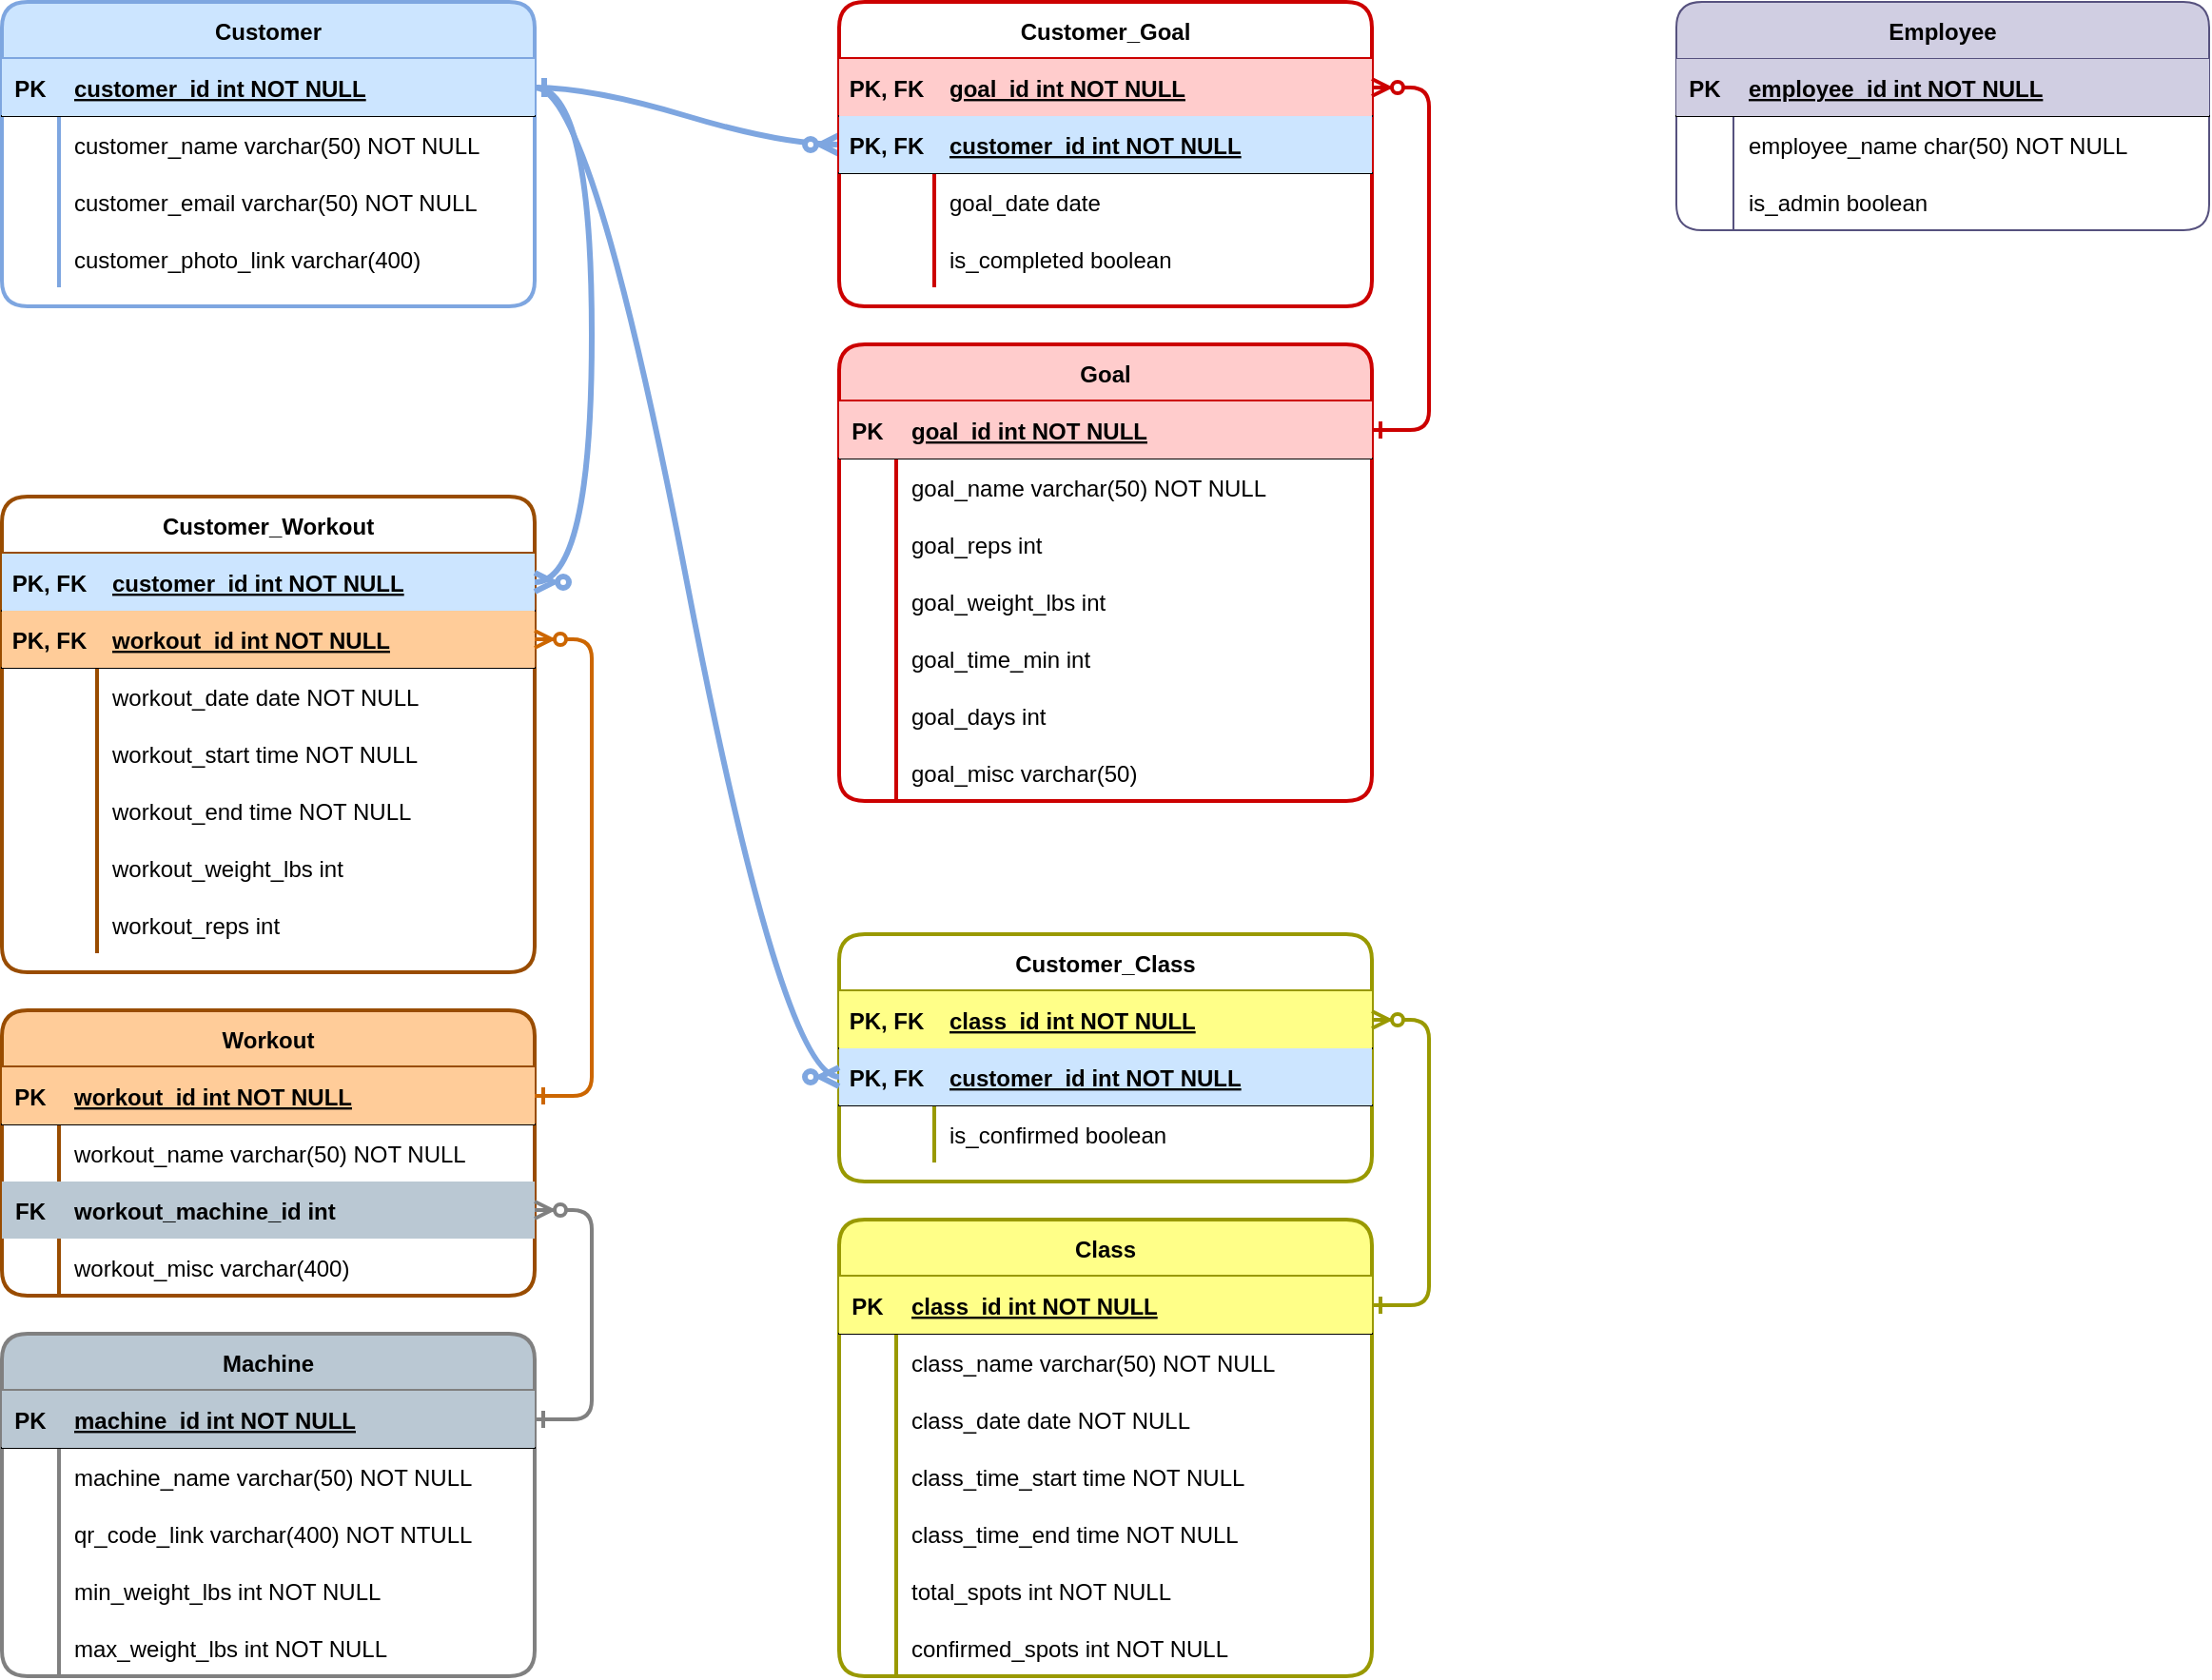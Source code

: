 <mxfile version="20.8.13" type="github">
  <diagram id="R2lEEEUBdFMjLlhIrx00" name="Page-1">
    <mxGraphModel dx="555" dy="915" grid="1" gridSize="10" guides="1" tooltips="1" connect="1" arrows="1" fold="1" page="1" pageScale="1" pageWidth="1700" pageHeight="1100" math="0" shadow="0" extFonts="Permanent Marker^https://fonts.googleapis.com/css?family=Permanent+Marker">
      <root>
        <mxCell id="0" />
        <mxCell id="1" parent="0" />
        <mxCell id="C-vyLk0tnHw3VtMMgP7b-1" value="" style="edgeStyle=entityRelationEdgeStyle;endArrow=ERzeroToMany;startArrow=ERone;endFill=1;startFill=0;strokeWidth=3;fillColor=#cce5ff;strokeColor=#7EA6E0;curved=1;" parent="1" source="C-vyLk0tnHw3VtMMgP7b-24" target="Ex6N4idL1jnf6mlHavYY-10" edge="1">
          <mxGeometry width="100" height="100" relative="1" as="geometry">
            <mxPoint x="340" y="720" as="sourcePoint" />
            <mxPoint x="440" y="620" as="targetPoint" />
          </mxGeometry>
        </mxCell>
        <mxCell id="C-vyLk0tnHw3VtMMgP7b-2" value="Customer_Goal" style="shape=table;startSize=30;container=1;collapsible=1;childLayout=tableLayout;fixedRows=1;rowLines=0;fontStyle=1;align=center;resizeLast=1;rounded=1;strokeColor=#CC0000;strokeWidth=2;" parent="1" vertex="1">
          <mxGeometry x="600" y="80" width="280" height="160" as="geometry" />
        </mxCell>
        <mxCell id="C-vyLk0tnHw3VtMMgP7b-3" value="" style="shape=partialRectangle;collapsible=0;dropTarget=0;pointerEvents=0;fillColor=none;points=[[0,0.5],[1,0.5]];portConstraint=eastwest;top=0;left=0;right=0;bottom=1;" parent="C-vyLk0tnHw3VtMMgP7b-2" vertex="1">
          <mxGeometry y="30" width="280" height="30" as="geometry" />
        </mxCell>
        <mxCell id="C-vyLk0tnHw3VtMMgP7b-4" value="PK, FK" style="shape=partialRectangle;overflow=hidden;connectable=0;fillColor=#ffcccc;top=0;left=0;bottom=0;right=0;fontStyle=1;strokeColor=#36393d;" parent="C-vyLk0tnHw3VtMMgP7b-3" vertex="1">
          <mxGeometry width="50" height="30" as="geometry">
            <mxRectangle width="50" height="30" as="alternateBounds" />
          </mxGeometry>
        </mxCell>
        <mxCell id="C-vyLk0tnHw3VtMMgP7b-5" value="goal_id int NOT NULL " style="shape=partialRectangle;overflow=hidden;connectable=0;fillColor=#ffcccc;top=0;left=0;bottom=0;right=0;align=left;spacingLeft=6;fontStyle=5;strokeColor=#36393d;" parent="C-vyLk0tnHw3VtMMgP7b-3" vertex="1">
          <mxGeometry x="50" width="230" height="30" as="geometry">
            <mxRectangle width="230" height="30" as="alternateBounds" />
          </mxGeometry>
        </mxCell>
        <mxCell id="Ex6N4idL1jnf6mlHavYY-10" style="shape=partialRectangle;collapsible=0;dropTarget=0;pointerEvents=0;fillColor=none;points=[[0,0.5],[1,0.5]];portConstraint=eastwest;top=0;left=0;right=0;bottom=1;" vertex="1" parent="C-vyLk0tnHw3VtMMgP7b-2">
          <mxGeometry y="60" width="280" height="30" as="geometry" />
        </mxCell>
        <mxCell id="Ex6N4idL1jnf6mlHavYY-11" value="PK, FK" style="shape=partialRectangle;overflow=hidden;connectable=0;fillColor=#cce5ff;top=0;left=0;bottom=0;right=0;fontStyle=1;strokeColor=#36393d;" vertex="1" parent="Ex6N4idL1jnf6mlHavYY-10">
          <mxGeometry width="50" height="30" as="geometry">
            <mxRectangle width="50" height="30" as="alternateBounds" />
          </mxGeometry>
        </mxCell>
        <mxCell id="Ex6N4idL1jnf6mlHavYY-12" value="customer_id int NOT NULL" style="shape=partialRectangle;overflow=hidden;connectable=0;fillColor=#cce5ff;top=0;left=0;bottom=0;right=0;align=left;spacingLeft=6;fontStyle=5;strokeColor=#36393d;" vertex="1" parent="Ex6N4idL1jnf6mlHavYY-10">
          <mxGeometry x="50" width="230" height="30" as="geometry">
            <mxRectangle width="230" height="30" as="alternateBounds" />
          </mxGeometry>
        </mxCell>
        <mxCell id="C-vyLk0tnHw3VtMMgP7b-6" value="" style="shape=partialRectangle;collapsible=0;dropTarget=0;pointerEvents=0;fillColor=none;points=[[0,0.5],[1,0.5]];portConstraint=eastwest;top=0;left=0;right=0;bottom=0;" parent="C-vyLk0tnHw3VtMMgP7b-2" vertex="1">
          <mxGeometry y="90" width="280" height="30" as="geometry" />
        </mxCell>
        <mxCell id="C-vyLk0tnHw3VtMMgP7b-7" value="" style="shape=partialRectangle;overflow=hidden;connectable=0;fillColor=none;top=0;left=0;bottom=0;right=0;fontStyle=1" parent="C-vyLk0tnHw3VtMMgP7b-6" vertex="1">
          <mxGeometry width="50" height="30" as="geometry">
            <mxRectangle width="50" height="30" as="alternateBounds" />
          </mxGeometry>
        </mxCell>
        <mxCell id="C-vyLk0tnHw3VtMMgP7b-8" value="goal_date date" style="shape=partialRectangle;overflow=hidden;connectable=0;fillColor=none;top=0;left=0;bottom=0;right=0;align=left;spacingLeft=6;fontStyle=0" parent="C-vyLk0tnHw3VtMMgP7b-6" vertex="1">
          <mxGeometry x="50" width="230" height="30" as="geometry">
            <mxRectangle width="230" height="30" as="alternateBounds" />
          </mxGeometry>
        </mxCell>
        <mxCell id="Ex6N4idL1jnf6mlHavYY-176" style="shape=partialRectangle;collapsible=0;dropTarget=0;pointerEvents=0;fillColor=none;points=[[0,0.5],[1,0.5]];portConstraint=eastwest;top=0;left=0;right=0;bottom=0;" vertex="1" parent="C-vyLk0tnHw3VtMMgP7b-2">
          <mxGeometry y="120" width="280" height="30" as="geometry" />
        </mxCell>
        <mxCell id="Ex6N4idL1jnf6mlHavYY-177" style="shape=partialRectangle;overflow=hidden;connectable=0;fillColor=none;top=0;left=0;bottom=0;right=0;fontStyle=1" vertex="1" parent="Ex6N4idL1jnf6mlHavYY-176">
          <mxGeometry width="50" height="30" as="geometry">
            <mxRectangle width="50" height="30" as="alternateBounds" />
          </mxGeometry>
        </mxCell>
        <mxCell id="Ex6N4idL1jnf6mlHavYY-178" value="is_completed boolean" style="shape=partialRectangle;overflow=hidden;connectable=0;fillColor=none;top=0;left=0;bottom=0;right=0;align=left;spacingLeft=6;fontStyle=0" vertex="1" parent="Ex6N4idL1jnf6mlHavYY-176">
          <mxGeometry x="50" width="230" height="30" as="geometry">
            <mxRectangle width="230" height="30" as="alternateBounds" />
          </mxGeometry>
        </mxCell>
        <mxCell id="C-vyLk0tnHw3VtMMgP7b-13" value="Goal" style="shape=table;startSize=30;container=1;collapsible=1;childLayout=tableLayout;fixedRows=1;rowLines=0;fontStyle=1;align=center;resizeLast=1;rounded=1;fillColor=#ffcccc;strokeColor=#CC0000;strokeWidth=2;" parent="1" vertex="1">
          <mxGeometry x="600" y="260" width="280" height="240" as="geometry" />
        </mxCell>
        <mxCell id="C-vyLk0tnHw3VtMMgP7b-14" value="" style="shape=partialRectangle;collapsible=0;dropTarget=0;pointerEvents=0;fillColor=none;points=[[0,0.5],[1,0.5]];portConstraint=eastwest;top=0;left=0;right=0;bottom=1;" parent="C-vyLk0tnHw3VtMMgP7b-13" vertex="1">
          <mxGeometry y="30" width="280" height="30" as="geometry" />
        </mxCell>
        <mxCell id="C-vyLk0tnHw3VtMMgP7b-15" value="PK" style="shape=partialRectangle;overflow=hidden;connectable=0;fillColor=#ffcccc;top=0;left=0;bottom=0;right=0;fontStyle=1;strokeColor=#36393d;" parent="C-vyLk0tnHw3VtMMgP7b-14" vertex="1">
          <mxGeometry width="30" height="30" as="geometry">
            <mxRectangle width="30" height="30" as="alternateBounds" />
          </mxGeometry>
        </mxCell>
        <mxCell id="C-vyLk0tnHw3VtMMgP7b-16" value="goal_id int NOT NULL " style="shape=partialRectangle;overflow=hidden;connectable=0;fillColor=#ffcccc;top=0;left=0;bottom=0;right=0;align=left;spacingLeft=6;fontStyle=5;strokeColor=#36393d;" parent="C-vyLk0tnHw3VtMMgP7b-14" vertex="1">
          <mxGeometry x="30" width="250" height="30" as="geometry">
            <mxRectangle width="250" height="30" as="alternateBounds" />
          </mxGeometry>
        </mxCell>
        <mxCell id="C-vyLk0tnHw3VtMMgP7b-17" value="" style="shape=partialRectangle;collapsible=0;dropTarget=0;pointerEvents=0;fillColor=none;points=[[0,0.5],[1,0.5]];portConstraint=eastwest;top=0;left=0;right=0;bottom=0;" parent="C-vyLk0tnHw3VtMMgP7b-13" vertex="1">
          <mxGeometry y="60" width="280" height="30" as="geometry" />
        </mxCell>
        <mxCell id="C-vyLk0tnHw3VtMMgP7b-18" value="" style="shape=partialRectangle;overflow=hidden;connectable=0;fillColor=none;top=0;left=0;bottom=0;right=0;" parent="C-vyLk0tnHw3VtMMgP7b-17" vertex="1">
          <mxGeometry width="30" height="30" as="geometry">
            <mxRectangle width="30" height="30" as="alternateBounds" />
          </mxGeometry>
        </mxCell>
        <mxCell id="C-vyLk0tnHw3VtMMgP7b-19" value="goal_name varchar(50) NOT NULL" style="shape=partialRectangle;overflow=hidden;connectable=0;fillColor=none;top=0;left=0;bottom=0;right=0;align=left;spacingLeft=6;" parent="C-vyLk0tnHw3VtMMgP7b-17" vertex="1">
          <mxGeometry x="30" width="250" height="30" as="geometry">
            <mxRectangle width="250" height="30" as="alternateBounds" />
          </mxGeometry>
        </mxCell>
        <mxCell id="C-vyLk0tnHw3VtMMgP7b-20" value="" style="shape=partialRectangle;collapsible=0;dropTarget=0;pointerEvents=0;fillColor=none;points=[[0,0.5],[1,0.5]];portConstraint=eastwest;top=0;left=0;right=0;bottom=0;" parent="C-vyLk0tnHw3VtMMgP7b-13" vertex="1">
          <mxGeometry y="90" width="280" height="30" as="geometry" />
        </mxCell>
        <mxCell id="C-vyLk0tnHw3VtMMgP7b-21" value="" style="shape=partialRectangle;overflow=hidden;connectable=0;fillColor=none;top=0;left=0;bottom=0;right=0;" parent="C-vyLk0tnHw3VtMMgP7b-20" vertex="1">
          <mxGeometry width="30" height="30" as="geometry">
            <mxRectangle width="30" height="30" as="alternateBounds" />
          </mxGeometry>
        </mxCell>
        <mxCell id="C-vyLk0tnHw3VtMMgP7b-22" value="goal_reps int" style="shape=partialRectangle;overflow=hidden;connectable=0;fillColor=none;top=0;left=0;bottom=0;right=0;align=left;spacingLeft=6;" parent="C-vyLk0tnHw3VtMMgP7b-20" vertex="1">
          <mxGeometry x="30" width="250" height="30" as="geometry">
            <mxRectangle width="250" height="30" as="alternateBounds" />
          </mxGeometry>
        </mxCell>
        <mxCell id="Ex6N4idL1jnf6mlHavYY-27" style="shape=partialRectangle;collapsible=0;dropTarget=0;pointerEvents=0;fillColor=none;points=[[0,0.5],[1,0.5]];portConstraint=eastwest;top=0;left=0;right=0;bottom=0;" vertex="1" parent="C-vyLk0tnHw3VtMMgP7b-13">
          <mxGeometry y="120" width="280" height="30" as="geometry" />
        </mxCell>
        <mxCell id="Ex6N4idL1jnf6mlHavYY-28" style="shape=partialRectangle;overflow=hidden;connectable=0;fillColor=none;top=0;left=0;bottom=0;right=0;" vertex="1" parent="Ex6N4idL1jnf6mlHavYY-27">
          <mxGeometry width="30" height="30" as="geometry">
            <mxRectangle width="30" height="30" as="alternateBounds" />
          </mxGeometry>
        </mxCell>
        <mxCell id="Ex6N4idL1jnf6mlHavYY-29" value="goal_weight_lbs int" style="shape=partialRectangle;overflow=hidden;connectable=0;fillColor=none;top=0;left=0;bottom=0;right=0;align=left;spacingLeft=6;" vertex="1" parent="Ex6N4idL1jnf6mlHavYY-27">
          <mxGeometry x="30" width="250" height="30" as="geometry">
            <mxRectangle width="250" height="30" as="alternateBounds" />
          </mxGeometry>
        </mxCell>
        <mxCell id="Ex6N4idL1jnf6mlHavYY-30" style="shape=partialRectangle;collapsible=0;dropTarget=0;pointerEvents=0;fillColor=none;points=[[0,0.5],[1,0.5]];portConstraint=eastwest;top=0;left=0;right=0;bottom=0;" vertex="1" parent="C-vyLk0tnHw3VtMMgP7b-13">
          <mxGeometry y="150" width="280" height="30" as="geometry" />
        </mxCell>
        <mxCell id="Ex6N4idL1jnf6mlHavYY-31" style="shape=partialRectangle;overflow=hidden;connectable=0;fillColor=none;top=0;left=0;bottom=0;right=0;" vertex="1" parent="Ex6N4idL1jnf6mlHavYY-30">
          <mxGeometry width="30" height="30" as="geometry">
            <mxRectangle width="30" height="30" as="alternateBounds" />
          </mxGeometry>
        </mxCell>
        <mxCell id="Ex6N4idL1jnf6mlHavYY-32" value="goal_time_min int" style="shape=partialRectangle;overflow=hidden;connectable=0;fillColor=none;top=0;left=0;bottom=0;right=0;align=left;spacingLeft=6;" vertex="1" parent="Ex6N4idL1jnf6mlHavYY-30">
          <mxGeometry x="30" width="250" height="30" as="geometry">
            <mxRectangle width="250" height="30" as="alternateBounds" />
          </mxGeometry>
        </mxCell>
        <mxCell id="Ex6N4idL1jnf6mlHavYY-33" style="shape=partialRectangle;collapsible=0;dropTarget=0;pointerEvents=0;fillColor=none;points=[[0,0.5],[1,0.5]];portConstraint=eastwest;top=0;left=0;right=0;bottom=0;" vertex="1" parent="C-vyLk0tnHw3VtMMgP7b-13">
          <mxGeometry y="180" width="280" height="30" as="geometry" />
        </mxCell>
        <mxCell id="Ex6N4idL1jnf6mlHavYY-34" style="shape=partialRectangle;overflow=hidden;connectable=0;fillColor=none;top=0;left=0;bottom=0;right=0;" vertex="1" parent="Ex6N4idL1jnf6mlHavYY-33">
          <mxGeometry width="30" height="30" as="geometry">
            <mxRectangle width="30" height="30" as="alternateBounds" />
          </mxGeometry>
        </mxCell>
        <mxCell id="Ex6N4idL1jnf6mlHavYY-35" value="goal_days int" style="shape=partialRectangle;overflow=hidden;connectable=0;fillColor=none;top=0;left=0;bottom=0;right=0;align=left;spacingLeft=6;" vertex="1" parent="Ex6N4idL1jnf6mlHavYY-33">
          <mxGeometry x="30" width="250" height="30" as="geometry">
            <mxRectangle width="250" height="30" as="alternateBounds" />
          </mxGeometry>
        </mxCell>
        <mxCell id="Ex6N4idL1jnf6mlHavYY-36" style="shape=partialRectangle;collapsible=0;dropTarget=0;pointerEvents=0;fillColor=none;points=[[0,0.5],[1,0.5]];portConstraint=eastwest;top=0;left=0;right=0;bottom=0;" vertex="1" parent="C-vyLk0tnHw3VtMMgP7b-13">
          <mxGeometry y="210" width="280" height="30" as="geometry" />
        </mxCell>
        <mxCell id="Ex6N4idL1jnf6mlHavYY-37" style="shape=partialRectangle;overflow=hidden;connectable=0;fillColor=none;top=0;left=0;bottom=0;right=0;" vertex="1" parent="Ex6N4idL1jnf6mlHavYY-36">
          <mxGeometry width="30" height="30" as="geometry">
            <mxRectangle width="30" height="30" as="alternateBounds" />
          </mxGeometry>
        </mxCell>
        <mxCell id="Ex6N4idL1jnf6mlHavYY-38" value="goal_misc varchar(50)" style="shape=partialRectangle;overflow=hidden;connectable=0;fillColor=none;top=0;left=0;bottom=0;right=0;align=left;spacingLeft=6;" vertex="1" parent="Ex6N4idL1jnf6mlHavYY-36">
          <mxGeometry x="30" width="250" height="30" as="geometry">
            <mxRectangle width="250" height="30" as="alternateBounds" />
          </mxGeometry>
        </mxCell>
        <mxCell id="C-vyLk0tnHw3VtMMgP7b-23" value="Customer" style="shape=table;startSize=30;container=1;collapsible=1;childLayout=tableLayout;fixedRows=1;rowLines=0;fontStyle=1;align=center;resizeLast=1;fillColor=#cce5ff;strokeColor=#7EA6E0;rounded=1;strokeWidth=2;" parent="1" vertex="1">
          <mxGeometry x="160" y="80" width="280" height="160" as="geometry" />
        </mxCell>
        <mxCell id="C-vyLk0tnHw3VtMMgP7b-24" value="" style="shape=partialRectangle;collapsible=0;dropTarget=0;pointerEvents=0;fillColor=none;points=[[0,0.5],[1,0.5]];portConstraint=eastwest;top=0;left=0;right=0;bottom=1;" parent="C-vyLk0tnHw3VtMMgP7b-23" vertex="1">
          <mxGeometry y="30" width="280" height="30" as="geometry" />
        </mxCell>
        <mxCell id="C-vyLk0tnHw3VtMMgP7b-25" value="PK" style="shape=partialRectangle;overflow=hidden;connectable=0;fillColor=#cce5ff;top=0;left=0;bottom=0;right=0;fontStyle=1;strokeColor=#36393d;" parent="C-vyLk0tnHw3VtMMgP7b-24" vertex="1">
          <mxGeometry width="30" height="30" as="geometry">
            <mxRectangle width="30" height="30" as="alternateBounds" />
          </mxGeometry>
        </mxCell>
        <mxCell id="C-vyLk0tnHw3VtMMgP7b-26" value="customer_id int NOT NULL " style="shape=partialRectangle;overflow=hidden;connectable=0;fillColor=#cce5ff;top=0;left=0;bottom=0;right=0;align=left;spacingLeft=6;fontStyle=5;strokeColor=#36393d;" parent="C-vyLk0tnHw3VtMMgP7b-24" vertex="1">
          <mxGeometry x="30" width="250" height="30" as="geometry">
            <mxRectangle width="250" height="30" as="alternateBounds" />
          </mxGeometry>
        </mxCell>
        <mxCell id="C-vyLk0tnHw3VtMMgP7b-27" value="" style="shape=partialRectangle;collapsible=0;dropTarget=0;pointerEvents=0;fillColor=none;points=[[0,0.5],[1,0.5]];portConstraint=eastwest;top=0;left=0;right=0;bottom=0;" parent="C-vyLk0tnHw3VtMMgP7b-23" vertex="1">
          <mxGeometry y="60" width="280" height="30" as="geometry" />
        </mxCell>
        <mxCell id="C-vyLk0tnHw3VtMMgP7b-28" value="" style="shape=partialRectangle;overflow=hidden;connectable=0;fillColor=none;top=0;left=0;bottom=0;right=0;" parent="C-vyLk0tnHw3VtMMgP7b-27" vertex="1">
          <mxGeometry width="30" height="30" as="geometry">
            <mxRectangle width="30" height="30" as="alternateBounds" />
          </mxGeometry>
        </mxCell>
        <mxCell id="C-vyLk0tnHw3VtMMgP7b-29" value="customer_name varchar(50) NOT NULL" style="shape=partialRectangle;overflow=hidden;connectable=0;fillColor=none;top=0;left=0;bottom=0;right=0;align=left;spacingLeft=6;" parent="C-vyLk0tnHw3VtMMgP7b-27" vertex="1">
          <mxGeometry x="30" width="250" height="30" as="geometry">
            <mxRectangle width="250" height="30" as="alternateBounds" />
          </mxGeometry>
        </mxCell>
        <mxCell id="Ex6N4idL1jnf6mlHavYY-1" style="shape=partialRectangle;collapsible=0;dropTarget=0;pointerEvents=0;fillColor=none;points=[[0,0.5],[1,0.5]];portConstraint=eastwest;top=0;left=0;right=0;bottom=0;" vertex="1" parent="C-vyLk0tnHw3VtMMgP7b-23">
          <mxGeometry y="90" width="280" height="30" as="geometry" />
        </mxCell>
        <mxCell id="Ex6N4idL1jnf6mlHavYY-2" style="shape=partialRectangle;overflow=hidden;connectable=0;fillColor=none;top=0;left=0;bottom=0;right=0;" vertex="1" parent="Ex6N4idL1jnf6mlHavYY-1">
          <mxGeometry width="30" height="30" as="geometry">
            <mxRectangle width="30" height="30" as="alternateBounds" />
          </mxGeometry>
        </mxCell>
        <mxCell id="Ex6N4idL1jnf6mlHavYY-3" value="customer_email varchar(50) NOT NULL" style="shape=partialRectangle;overflow=hidden;connectable=0;fillColor=none;top=0;left=0;bottom=0;right=0;align=left;spacingLeft=6;" vertex="1" parent="Ex6N4idL1jnf6mlHavYY-1">
          <mxGeometry x="30" width="250" height="30" as="geometry">
            <mxRectangle width="250" height="30" as="alternateBounds" />
          </mxGeometry>
        </mxCell>
        <mxCell id="Ex6N4idL1jnf6mlHavYY-7" style="shape=partialRectangle;collapsible=0;dropTarget=0;pointerEvents=0;fillColor=none;points=[[0,0.5],[1,0.5]];portConstraint=eastwest;top=0;left=0;right=0;bottom=0;" vertex="1" parent="C-vyLk0tnHw3VtMMgP7b-23">
          <mxGeometry y="120" width="280" height="30" as="geometry" />
        </mxCell>
        <mxCell id="Ex6N4idL1jnf6mlHavYY-8" style="shape=partialRectangle;overflow=hidden;connectable=0;fillColor=none;top=0;left=0;bottom=0;right=0;" vertex="1" parent="Ex6N4idL1jnf6mlHavYY-7">
          <mxGeometry width="30" height="30" as="geometry">
            <mxRectangle width="30" height="30" as="alternateBounds" />
          </mxGeometry>
        </mxCell>
        <mxCell id="Ex6N4idL1jnf6mlHavYY-9" value="customer_photo_link varchar(400)" style="shape=partialRectangle;overflow=hidden;connectable=0;fillColor=none;top=0;left=0;bottom=0;right=0;align=left;spacingLeft=6;" vertex="1" parent="Ex6N4idL1jnf6mlHavYY-7">
          <mxGeometry x="30" width="250" height="30" as="geometry">
            <mxRectangle width="250" height="30" as="alternateBounds" />
          </mxGeometry>
        </mxCell>
        <mxCell id="C-vyLk0tnHw3VtMMgP7b-12" value="" style="edgeStyle=entityRelationEdgeStyle;endArrow=ERzeroToMany;startArrow=ERone;endFill=1;startFill=0;entryX=1;entryY=0.5;entryDx=0;entryDy=0;strokeColor=#CC0000;strokeWidth=2;" parent="1" source="C-vyLk0tnHw3VtMMgP7b-14" target="C-vyLk0tnHw3VtMMgP7b-3" edge="1">
          <mxGeometry width="100" height="100" relative="1" as="geometry">
            <mxPoint x="400" y="180" as="sourcePoint" />
            <mxPoint x="460" y="205" as="targetPoint" />
          </mxGeometry>
        </mxCell>
        <mxCell id="Ex6N4idL1jnf6mlHavYY-39" value="Workout" style="shape=table;startSize=30;container=1;collapsible=1;childLayout=tableLayout;fixedRows=1;rowLines=0;fontStyle=1;align=center;resizeLast=1;rounded=1;fillColor=#ffcc99;strokeColor=#994C00;strokeWidth=2;" vertex="1" parent="1">
          <mxGeometry x="160" y="610" width="280" height="150" as="geometry" />
        </mxCell>
        <mxCell id="Ex6N4idL1jnf6mlHavYY-40" value="" style="shape=partialRectangle;collapsible=0;dropTarget=0;pointerEvents=0;fillColor=none;points=[[0,0.5],[1,0.5]];portConstraint=eastwest;top=0;left=0;right=0;bottom=1;" vertex="1" parent="Ex6N4idL1jnf6mlHavYY-39">
          <mxGeometry y="30" width="280" height="30" as="geometry" />
        </mxCell>
        <mxCell id="Ex6N4idL1jnf6mlHavYY-41" value="PK" style="shape=partialRectangle;overflow=hidden;connectable=0;fillColor=#ffcc99;top=0;left=0;bottom=0;right=0;fontStyle=1;strokeColor=#36393d;" vertex="1" parent="Ex6N4idL1jnf6mlHavYY-40">
          <mxGeometry width="30" height="30" as="geometry">
            <mxRectangle width="30" height="30" as="alternateBounds" />
          </mxGeometry>
        </mxCell>
        <mxCell id="Ex6N4idL1jnf6mlHavYY-42" value="workout_id int NOT NULL " style="shape=partialRectangle;overflow=hidden;connectable=0;fillColor=#ffcc99;top=0;left=0;bottom=0;right=0;align=left;spacingLeft=6;fontStyle=5;strokeColor=#36393d;" vertex="1" parent="Ex6N4idL1jnf6mlHavYY-40">
          <mxGeometry x="30" width="250" height="30" as="geometry">
            <mxRectangle width="250" height="30" as="alternateBounds" />
          </mxGeometry>
        </mxCell>
        <mxCell id="Ex6N4idL1jnf6mlHavYY-43" value="" style="shape=partialRectangle;collapsible=0;dropTarget=0;pointerEvents=0;fillColor=none;points=[[0,0.5],[1,0.5]];portConstraint=eastwest;top=0;left=0;right=0;bottom=0;" vertex="1" parent="Ex6N4idL1jnf6mlHavYY-39">
          <mxGeometry y="60" width="280" height="30" as="geometry" />
        </mxCell>
        <mxCell id="Ex6N4idL1jnf6mlHavYY-44" value="" style="shape=partialRectangle;overflow=hidden;connectable=0;fillColor=none;top=0;left=0;bottom=0;right=0;" vertex="1" parent="Ex6N4idL1jnf6mlHavYY-43">
          <mxGeometry width="30" height="30" as="geometry">
            <mxRectangle width="30" height="30" as="alternateBounds" />
          </mxGeometry>
        </mxCell>
        <mxCell id="Ex6N4idL1jnf6mlHavYY-45" value="workout_name varchar(50) NOT NULL" style="shape=partialRectangle;overflow=hidden;connectable=0;fillColor=none;top=0;left=0;bottom=0;right=0;align=left;spacingLeft=6;" vertex="1" parent="Ex6N4idL1jnf6mlHavYY-43">
          <mxGeometry x="30" width="250" height="30" as="geometry">
            <mxRectangle width="250" height="30" as="alternateBounds" />
          </mxGeometry>
        </mxCell>
        <mxCell id="Ex6N4idL1jnf6mlHavYY-55" style="shape=partialRectangle;collapsible=0;dropTarget=0;pointerEvents=0;fillColor=none;points=[[0,0.5],[1,0.5]];portConstraint=eastwest;top=0;left=0;right=0;bottom=0;" vertex="1" parent="Ex6N4idL1jnf6mlHavYY-39">
          <mxGeometry y="90" width="280" height="30" as="geometry" />
        </mxCell>
        <mxCell id="Ex6N4idL1jnf6mlHavYY-56" value="FK" style="shape=partialRectangle;overflow=hidden;connectable=0;fillColor=#bac8d3;top=0;left=0;bottom=0;right=0;strokeColor=#23445d;fontStyle=1" vertex="1" parent="Ex6N4idL1jnf6mlHavYY-55">
          <mxGeometry width="30" height="30" as="geometry">
            <mxRectangle width="30" height="30" as="alternateBounds" />
          </mxGeometry>
        </mxCell>
        <mxCell id="Ex6N4idL1jnf6mlHavYY-57" value="workout_machine_id int" style="shape=partialRectangle;overflow=hidden;connectable=0;fillColor=#bac8d3;top=0;left=0;bottom=0;right=0;align=left;spacingLeft=6;strokeColor=#23445d;fontStyle=1" vertex="1" parent="Ex6N4idL1jnf6mlHavYY-55">
          <mxGeometry x="30" width="250" height="30" as="geometry">
            <mxRectangle width="250" height="30" as="alternateBounds" />
          </mxGeometry>
        </mxCell>
        <mxCell id="Ex6N4idL1jnf6mlHavYY-58" style="shape=partialRectangle;collapsible=0;dropTarget=0;pointerEvents=0;fillColor=none;points=[[0,0.5],[1,0.5]];portConstraint=eastwest;top=0;left=0;right=0;bottom=0;" vertex="1" parent="Ex6N4idL1jnf6mlHavYY-39">
          <mxGeometry y="120" width="280" height="30" as="geometry" />
        </mxCell>
        <mxCell id="Ex6N4idL1jnf6mlHavYY-59" style="shape=partialRectangle;overflow=hidden;connectable=0;fillColor=none;top=0;left=0;bottom=0;right=0;" vertex="1" parent="Ex6N4idL1jnf6mlHavYY-58">
          <mxGeometry width="30" height="30" as="geometry">
            <mxRectangle width="30" height="30" as="alternateBounds" />
          </mxGeometry>
        </mxCell>
        <mxCell id="Ex6N4idL1jnf6mlHavYY-60" value="workout_misc varchar(400)" style="shape=partialRectangle;overflow=hidden;connectable=0;fillColor=none;top=0;left=0;bottom=0;right=0;align=left;spacingLeft=6;" vertex="1" parent="Ex6N4idL1jnf6mlHavYY-58">
          <mxGeometry x="30" width="250" height="30" as="geometry">
            <mxRectangle width="250" height="30" as="alternateBounds" />
          </mxGeometry>
        </mxCell>
        <mxCell id="Ex6N4idL1jnf6mlHavYY-61" value="Customer_Workout" style="shape=table;startSize=30;container=1;collapsible=1;childLayout=tableLayout;fixedRows=1;rowLines=0;fontStyle=1;align=center;resizeLast=1;rounded=1;strokeColor=#994C00;strokeWidth=2;" vertex="1" parent="1">
          <mxGeometry x="160" y="340" width="280" height="250" as="geometry" />
        </mxCell>
        <mxCell id="Ex6N4idL1jnf6mlHavYY-65" style="shape=partialRectangle;collapsible=0;dropTarget=0;pointerEvents=0;fillColor=none;points=[[0,0.5],[1,0.5]];portConstraint=eastwest;top=0;left=0;right=0;bottom=1;" vertex="1" parent="Ex6N4idL1jnf6mlHavYY-61">
          <mxGeometry y="30" width="280" height="30" as="geometry" />
        </mxCell>
        <mxCell id="Ex6N4idL1jnf6mlHavYY-66" value="PK, FK" style="shape=partialRectangle;overflow=hidden;connectable=0;fillColor=#cce5ff;top=0;left=0;bottom=0;right=0;fontStyle=1;strokeColor=#36393d;" vertex="1" parent="Ex6N4idL1jnf6mlHavYY-65">
          <mxGeometry width="50" height="30" as="geometry">
            <mxRectangle width="50" height="30" as="alternateBounds" />
          </mxGeometry>
        </mxCell>
        <mxCell id="Ex6N4idL1jnf6mlHavYY-67" value="customer_id int NOT NULL" style="shape=partialRectangle;overflow=hidden;connectable=0;fillColor=#cce5ff;top=0;left=0;bottom=0;right=0;align=left;spacingLeft=6;fontStyle=5;strokeColor=#36393d;" vertex="1" parent="Ex6N4idL1jnf6mlHavYY-65">
          <mxGeometry x="50" width="230" height="30" as="geometry">
            <mxRectangle width="230" height="30" as="alternateBounds" />
          </mxGeometry>
        </mxCell>
        <mxCell id="Ex6N4idL1jnf6mlHavYY-62" value="" style="shape=partialRectangle;collapsible=0;dropTarget=0;pointerEvents=0;fillColor=none;points=[[0,0.5],[1,0.5]];portConstraint=eastwest;top=0;left=0;right=0;bottom=1;" vertex="1" parent="Ex6N4idL1jnf6mlHavYY-61">
          <mxGeometry y="60" width="280" height="30" as="geometry" />
        </mxCell>
        <mxCell id="Ex6N4idL1jnf6mlHavYY-63" value="PK, FK" style="shape=partialRectangle;overflow=hidden;connectable=0;fillColor=#ffcc99;top=0;left=0;bottom=0;right=0;fontStyle=1;strokeColor=#36393d;" vertex="1" parent="Ex6N4idL1jnf6mlHavYY-62">
          <mxGeometry width="50" height="30" as="geometry">
            <mxRectangle width="50" height="30" as="alternateBounds" />
          </mxGeometry>
        </mxCell>
        <mxCell id="Ex6N4idL1jnf6mlHavYY-64" value="workout_id int NOT NULL " style="shape=partialRectangle;overflow=hidden;connectable=0;fillColor=#ffcc99;top=0;left=0;bottom=0;right=0;align=left;spacingLeft=6;fontStyle=5;strokeColor=#36393d;" vertex="1" parent="Ex6N4idL1jnf6mlHavYY-62">
          <mxGeometry x="50" width="230" height="30" as="geometry">
            <mxRectangle width="230" height="30" as="alternateBounds" />
          </mxGeometry>
        </mxCell>
        <mxCell id="Ex6N4idL1jnf6mlHavYY-68" value="" style="shape=partialRectangle;collapsible=0;dropTarget=0;pointerEvents=0;fillColor=none;points=[[0,0.5],[1,0.5]];portConstraint=eastwest;top=0;left=0;right=0;bottom=0;" vertex="1" parent="Ex6N4idL1jnf6mlHavYY-61">
          <mxGeometry y="90" width="280" height="30" as="geometry" />
        </mxCell>
        <mxCell id="Ex6N4idL1jnf6mlHavYY-69" value="" style="shape=partialRectangle;overflow=hidden;connectable=0;fillColor=none;top=0;left=0;bottom=0;right=0;fontStyle=1" vertex="1" parent="Ex6N4idL1jnf6mlHavYY-68">
          <mxGeometry width="50" height="30" as="geometry">
            <mxRectangle width="50" height="30" as="alternateBounds" />
          </mxGeometry>
        </mxCell>
        <mxCell id="Ex6N4idL1jnf6mlHavYY-70" value="workout_date date NOT NULL" style="shape=partialRectangle;overflow=hidden;connectable=0;fillColor=none;top=0;left=0;bottom=0;right=0;align=left;spacingLeft=6;fontStyle=0" vertex="1" parent="Ex6N4idL1jnf6mlHavYY-68">
          <mxGeometry x="50" width="230" height="30" as="geometry">
            <mxRectangle width="230" height="30" as="alternateBounds" />
          </mxGeometry>
        </mxCell>
        <mxCell id="Ex6N4idL1jnf6mlHavYY-74" style="shape=partialRectangle;collapsible=0;dropTarget=0;pointerEvents=0;fillColor=none;points=[[0,0.5],[1,0.5]];portConstraint=eastwest;top=0;left=0;right=0;bottom=0;" vertex="1" parent="Ex6N4idL1jnf6mlHavYY-61">
          <mxGeometry y="120" width="280" height="30" as="geometry" />
        </mxCell>
        <mxCell id="Ex6N4idL1jnf6mlHavYY-75" style="shape=partialRectangle;overflow=hidden;connectable=0;fillColor=none;top=0;left=0;bottom=0;right=0;fontStyle=1" vertex="1" parent="Ex6N4idL1jnf6mlHavYY-74">
          <mxGeometry width="50" height="30" as="geometry">
            <mxRectangle width="50" height="30" as="alternateBounds" />
          </mxGeometry>
        </mxCell>
        <mxCell id="Ex6N4idL1jnf6mlHavYY-76" value="workout_start time NOT NULL" style="shape=partialRectangle;overflow=hidden;connectable=0;fillColor=none;top=0;left=0;bottom=0;right=0;align=left;spacingLeft=6;fontStyle=0" vertex="1" parent="Ex6N4idL1jnf6mlHavYY-74">
          <mxGeometry x="50" width="230" height="30" as="geometry">
            <mxRectangle width="230" height="30" as="alternateBounds" />
          </mxGeometry>
        </mxCell>
        <mxCell id="Ex6N4idL1jnf6mlHavYY-77" style="shape=partialRectangle;collapsible=0;dropTarget=0;pointerEvents=0;fillColor=none;points=[[0,0.5],[1,0.5]];portConstraint=eastwest;top=0;left=0;right=0;bottom=0;" vertex="1" parent="Ex6N4idL1jnf6mlHavYY-61">
          <mxGeometry y="150" width="280" height="30" as="geometry" />
        </mxCell>
        <mxCell id="Ex6N4idL1jnf6mlHavYY-78" style="shape=partialRectangle;overflow=hidden;connectable=0;fillColor=none;top=0;left=0;bottom=0;right=0;fontStyle=1" vertex="1" parent="Ex6N4idL1jnf6mlHavYY-77">
          <mxGeometry width="50" height="30" as="geometry">
            <mxRectangle width="50" height="30" as="alternateBounds" />
          </mxGeometry>
        </mxCell>
        <mxCell id="Ex6N4idL1jnf6mlHavYY-79" value="workout_end time NOT NULL" style="shape=partialRectangle;overflow=hidden;connectable=0;fillColor=none;top=0;left=0;bottom=0;right=0;align=left;spacingLeft=6;fontStyle=0" vertex="1" parent="Ex6N4idL1jnf6mlHavYY-77">
          <mxGeometry x="50" width="230" height="30" as="geometry">
            <mxRectangle width="230" height="30" as="alternateBounds" />
          </mxGeometry>
        </mxCell>
        <mxCell id="Ex6N4idL1jnf6mlHavYY-139" style="shape=partialRectangle;collapsible=0;dropTarget=0;pointerEvents=0;fillColor=none;points=[[0,0.5],[1,0.5]];portConstraint=eastwest;top=0;left=0;right=0;bottom=0;" vertex="1" parent="Ex6N4idL1jnf6mlHavYY-61">
          <mxGeometry y="180" width="280" height="30" as="geometry" />
        </mxCell>
        <mxCell id="Ex6N4idL1jnf6mlHavYY-140" style="shape=partialRectangle;overflow=hidden;connectable=0;fillColor=none;top=0;left=0;bottom=0;right=0;fontStyle=1" vertex="1" parent="Ex6N4idL1jnf6mlHavYY-139">
          <mxGeometry width="50" height="30" as="geometry">
            <mxRectangle width="50" height="30" as="alternateBounds" />
          </mxGeometry>
        </mxCell>
        <mxCell id="Ex6N4idL1jnf6mlHavYY-141" value="workout_weight_lbs int" style="shape=partialRectangle;overflow=hidden;connectable=0;fillColor=none;top=0;left=0;bottom=0;right=0;align=left;spacingLeft=6;fontStyle=0" vertex="1" parent="Ex6N4idL1jnf6mlHavYY-139">
          <mxGeometry x="50" width="230" height="30" as="geometry">
            <mxRectangle width="230" height="30" as="alternateBounds" />
          </mxGeometry>
        </mxCell>
        <mxCell id="Ex6N4idL1jnf6mlHavYY-142" style="shape=partialRectangle;collapsible=0;dropTarget=0;pointerEvents=0;fillColor=none;points=[[0,0.5],[1,0.5]];portConstraint=eastwest;top=0;left=0;right=0;bottom=0;" vertex="1" parent="Ex6N4idL1jnf6mlHavYY-61">
          <mxGeometry y="210" width="280" height="30" as="geometry" />
        </mxCell>
        <mxCell id="Ex6N4idL1jnf6mlHavYY-143" style="shape=partialRectangle;overflow=hidden;connectable=0;fillColor=none;top=0;left=0;bottom=0;right=0;fontStyle=1" vertex="1" parent="Ex6N4idL1jnf6mlHavYY-142">
          <mxGeometry width="50" height="30" as="geometry">
            <mxRectangle width="50" height="30" as="alternateBounds" />
          </mxGeometry>
        </mxCell>
        <mxCell id="Ex6N4idL1jnf6mlHavYY-144" value="workout_reps int" style="shape=partialRectangle;overflow=hidden;connectable=0;fillColor=none;top=0;left=0;bottom=0;right=0;align=left;spacingLeft=6;fontStyle=0" vertex="1" parent="Ex6N4idL1jnf6mlHavYY-142">
          <mxGeometry x="50" width="230" height="30" as="geometry">
            <mxRectangle width="230" height="30" as="alternateBounds" />
          </mxGeometry>
        </mxCell>
        <mxCell id="Ex6N4idL1jnf6mlHavYY-80" value="" style="edgeStyle=entityRelationEdgeStyle;endArrow=ERzeroToMany;startArrow=ERone;endFill=1;startFill=0;strokeWidth=3;fillColor=#cce5ff;strokeColor=#7EA6E0;curved=1;" edge="1" parent="1" source="C-vyLk0tnHw3VtMMgP7b-24" target="Ex6N4idL1jnf6mlHavYY-65">
          <mxGeometry width="100" height="100" relative="1" as="geometry">
            <mxPoint x="690" y="330" as="sourcePoint" />
            <mxPoint x="770" y="120" as="targetPoint" />
          </mxGeometry>
        </mxCell>
        <mxCell id="Ex6N4idL1jnf6mlHavYY-81" value="" style="edgeStyle=entityRelationEdgeStyle;endArrow=ERzeroToMany;startArrow=ERone;endFill=1;startFill=0;strokeColor=#CC6600;strokeWidth=2;" edge="1" parent="1" source="Ex6N4idL1jnf6mlHavYY-40" target="Ex6N4idL1jnf6mlHavYY-62">
          <mxGeometry width="100" height="100" relative="1" as="geometry">
            <mxPoint x="500" y="780" as="sourcePoint" />
            <mxPoint x="580" y="570" as="targetPoint" />
          </mxGeometry>
        </mxCell>
        <mxCell id="Ex6N4idL1jnf6mlHavYY-82" value="Class" style="shape=table;startSize=30;container=1;collapsible=1;childLayout=tableLayout;fixedRows=1;rowLines=0;fontStyle=1;align=center;resizeLast=1;rounded=1;fillColor=#ffff88;strokeColor=#999900;strokeWidth=2;" vertex="1" parent="1">
          <mxGeometry x="600" y="720" width="280" height="240" as="geometry" />
        </mxCell>
        <mxCell id="Ex6N4idL1jnf6mlHavYY-83" value="" style="shape=partialRectangle;collapsible=0;dropTarget=0;pointerEvents=0;fillColor=none;points=[[0,0.5],[1,0.5]];portConstraint=eastwest;top=0;left=0;right=0;bottom=1;" vertex="1" parent="Ex6N4idL1jnf6mlHavYY-82">
          <mxGeometry y="30" width="280" height="30" as="geometry" />
        </mxCell>
        <mxCell id="Ex6N4idL1jnf6mlHavYY-84" value="PK" style="shape=partialRectangle;overflow=hidden;connectable=0;fillColor=#ffff88;top=0;left=0;bottom=0;right=0;fontStyle=1;strokeColor=#36393d;" vertex="1" parent="Ex6N4idL1jnf6mlHavYY-83">
          <mxGeometry width="30" height="30" as="geometry">
            <mxRectangle width="30" height="30" as="alternateBounds" />
          </mxGeometry>
        </mxCell>
        <mxCell id="Ex6N4idL1jnf6mlHavYY-85" value="class_id int NOT NULL" style="shape=partialRectangle;overflow=hidden;connectable=0;fillColor=#ffff88;top=0;left=0;bottom=0;right=0;align=left;spacingLeft=6;fontStyle=5;strokeColor=#36393d;" vertex="1" parent="Ex6N4idL1jnf6mlHavYY-83">
          <mxGeometry x="30" width="250" height="30" as="geometry">
            <mxRectangle width="250" height="30" as="alternateBounds" />
          </mxGeometry>
        </mxCell>
        <mxCell id="Ex6N4idL1jnf6mlHavYY-86" value="" style="shape=partialRectangle;collapsible=0;dropTarget=0;pointerEvents=0;fillColor=none;points=[[0,0.5],[1,0.5]];portConstraint=eastwest;top=0;left=0;right=0;bottom=0;" vertex="1" parent="Ex6N4idL1jnf6mlHavYY-82">
          <mxGeometry y="60" width="280" height="30" as="geometry" />
        </mxCell>
        <mxCell id="Ex6N4idL1jnf6mlHavYY-87" value="" style="shape=partialRectangle;overflow=hidden;connectable=0;fillColor=none;top=0;left=0;bottom=0;right=0;" vertex="1" parent="Ex6N4idL1jnf6mlHavYY-86">
          <mxGeometry width="30" height="30" as="geometry">
            <mxRectangle width="30" height="30" as="alternateBounds" />
          </mxGeometry>
        </mxCell>
        <mxCell id="Ex6N4idL1jnf6mlHavYY-88" value="class_name varchar(50) NOT NULL" style="shape=partialRectangle;overflow=hidden;connectable=0;fillColor=none;top=0;left=0;bottom=0;right=0;align=left;spacingLeft=6;" vertex="1" parent="Ex6N4idL1jnf6mlHavYY-86">
          <mxGeometry x="30" width="250" height="30" as="geometry">
            <mxRectangle width="250" height="30" as="alternateBounds" />
          </mxGeometry>
        </mxCell>
        <mxCell id="Ex6N4idL1jnf6mlHavYY-89" value="" style="shape=partialRectangle;collapsible=0;dropTarget=0;pointerEvents=0;fillColor=none;points=[[0,0.5],[1,0.5]];portConstraint=eastwest;top=0;left=0;right=0;bottom=0;" vertex="1" parent="Ex6N4idL1jnf6mlHavYY-82">
          <mxGeometry y="90" width="280" height="30" as="geometry" />
        </mxCell>
        <mxCell id="Ex6N4idL1jnf6mlHavYY-90" value="" style="shape=partialRectangle;overflow=hidden;connectable=0;fillColor=none;top=0;left=0;bottom=0;right=0;" vertex="1" parent="Ex6N4idL1jnf6mlHavYY-89">
          <mxGeometry width="30" height="30" as="geometry">
            <mxRectangle width="30" height="30" as="alternateBounds" />
          </mxGeometry>
        </mxCell>
        <mxCell id="Ex6N4idL1jnf6mlHavYY-91" value="class_date date NOT NULL" style="shape=partialRectangle;overflow=hidden;connectable=0;fillColor=none;top=0;left=0;bottom=0;right=0;align=left;spacingLeft=6;" vertex="1" parent="Ex6N4idL1jnf6mlHavYY-89">
          <mxGeometry x="30" width="250" height="30" as="geometry">
            <mxRectangle width="250" height="30" as="alternateBounds" />
          </mxGeometry>
        </mxCell>
        <mxCell id="Ex6N4idL1jnf6mlHavYY-92" style="shape=partialRectangle;collapsible=0;dropTarget=0;pointerEvents=0;fillColor=none;points=[[0,0.5],[1,0.5]];portConstraint=eastwest;top=0;left=0;right=0;bottom=0;" vertex="1" parent="Ex6N4idL1jnf6mlHavYY-82">
          <mxGeometry y="120" width="280" height="30" as="geometry" />
        </mxCell>
        <mxCell id="Ex6N4idL1jnf6mlHavYY-93" style="shape=partialRectangle;overflow=hidden;connectable=0;fillColor=none;top=0;left=0;bottom=0;right=0;" vertex="1" parent="Ex6N4idL1jnf6mlHavYY-92">
          <mxGeometry width="30" height="30" as="geometry">
            <mxRectangle width="30" height="30" as="alternateBounds" />
          </mxGeometry>
        </mxCell>
        <mxCell id="Ex6N4idL1jnf6mlHavYY-94" value="class_time_start time NOT NULL" style="shape=partialRectangle;overflow=hidden;connectable=0;fillColor=none;top=0;left=0;bottom=0;right=0;align=left;spacingLeft=6;" vertex="1" parent="Ex6N4idL1jnf6mlHavYY-92">
          <mxGeometry x="30" width="250" height="30" as="geometry">
            <mxRectangle width="250" height="30" as="alternateBounds" />
          </mxGeometry>
        </mxCell>
        <mxCell id="Ex6N4idL1jnf6mlHavYY-95" style="shape=partialRectangle;collapsible=0;dropTarget=0;pointerEvents=0;fillColor=none;points=[[0,0.5],[1,0.5]];portConstraint=eastwest;top=0;left=0;right=0;bottom=0;" vertex="1" parent="Ex6N4idL1jnf6mlHavYY-82">
          <mxGeometry y="150" width="280" height="30" as="geometry" />
        </mxCell>
        <mxCell id="Ex6N4idL1jnf6mlHavYY-96" style="shape=partialRectangle;overflow=hidden;connectable=0;fillColor=none;top=0;left=0;bottom=0;right=0;" vertex="1" parent="Ex6N4idL1jnf6mlHavYY-95">
          <mxGeometry width="30" height="30" as="geometry">
            <mxRectangle width="30" height="30" as="alternateBounds" />
          </mxGeometry>
        </mxCell>
        <mxCell id="Ex6N4idL1jnf6mlHavYY-97" value="class_time_end time NOT NULL" style="shape=partialRectangle;overflow=hidden;connectable=0;fillColor=none;top=0;left=0;bottom=0;right=0;align=left;spacingLeft=6;" vertex="1" parent="Ex6N4idL1jnf6mlHavYY-95">
          <mxGeometry x="30" width="250" height="30" as="geometry">
            <mxRectangle width="250" height="30" as="alternateBounds" />
          </mxGeometry>
        </mxCell>
        <mxCell id="Ex6N4idL1jnf6mlHavYY-148" style="shape=partialRectangle;collapsible=0;dropTarget=0;pointerEvents=0;fillColor=none;points=[[0,0.5],[1,0.5]];portConstraint=eastwest;top=0;left=0;right=0;bottom=0;" vertex="1" parent="Ex6N4idL1jnf6mlHavYY-82">
          <mxGeometry y="180" width="280" height="30" as="geometry" />
        </mxCell>
        <mxCell id="Ex6N4idL1jnf6mlHavYY-149" style="shape=partialRectangle;overflow=hidden;connectable=0;fillColor=none;top=0;left=0;bottom=0;right=0;" vertex="1" parent="Ex6N4idL1jnf6mlHavYY-148">
          <mxGeometry width="30" height="30" as="geometry">
            <mxRectangle width="30" height="30" as="alternateBounds" />
          </mxGeometry>
        </mxCell>
        <mxCell id="Ex6N4idL1jnf6mlHavYY-150" value="total_spots int NOT NULL" style="shape=partialRectangle;overflow=hidden;connectable=0;fillColor=none;top=0;left=0;bottom=0;right=0;align=left;spacingLeft=6;" vertex="1" parent="Ex6N4idL1jnf6mlHavYY-148">
          <mxGeometry x="30" width="250" height="30" as="geometry">
            <mxRectangle width="250" height="30" as="alternateBounds" />
          </mxGeometry>
        </mxCell>
        <mxCell id="Ex6N4idL1jnf6mlHavYY-151" style="shape=partialRectangle;collapsible=0;dropTarget=0;pointerEvents=0;fillColor=none;points=[[0,0.5],[1,0.5]];portConstraint=eastwest;top=0;left=0;right=0;bottom=0;" vertex="1" parent="Ex6N4idL1jnf6mlHavYY-82">
          <mxGeometry y="210" width="280" height="30" as="geometry" />
        </mxCell>
        <mxCell id="Ex6N4idL1jnf6mlHavYY-152" style="shape=partialRectangle;overflow=hidden;connectable=0;fillColor=none;top=0;left=0;bottom=0;right=0;" vertex="1" parent="Ex6N4idL1jnf6mlHavYY-151">
          <mxGeometry width="30" height="30" as="geometry">
            <mxRectangle width="30" height="30" as="alternateBounds" />
          </mxGeometry>
        </mxCell>
        <mxCell id="Ex6N4idL1jnf6mlHavYY-153" value="confirmed_spots int NOT NULL" style="shape=partialRectangle;overflow=hidden;connectable=0;fillColor=none;top=0;left=0;bottom=0;right=0;align=left;spacingLeft=6;" vertex="1" parent="Ex6N4idL1jnf6mlHavYY-151">
          <mxGeometry x="30" width="250" height="30" as="geometry">
            <mxRectangle width="250" height="30" as="alternateBounds" />
          </mxGeometry>
        </mxCell>
        <mxCell id="Ex6N4idL1jnf6mlHavYY-104" value="Customer_Class" style="shape=table;startSize=30;container=1;collapsible=1;childLayout=tableLayout;fixedRows=1;rowLines=0;fontStyle=1;align=center;resizeLast=1;rounded=1;strokeColor=#999900;strokeWidth=2;" vertex="1" parent="1">
          <mxGeometry x="600" y="570" width="280" height="130" as="geometry" />
        </mxCell>
        <mxCell id="Ex6N4idL1jnf6mlHavYY-105" value="" style="shape=partialRectangle;collapsible=0;dropTarget=0;pointerEvents=0;fillColor=none;points=[[0,0.5],[1,0.5]];portConstraint=eastwest;top=0;left=0;right=0;bottom=1;" vertex="1" parent="Ex6N4idL1jnf6mlHavYY-104">
          <mxGeometry y="30" width="280" height="30" as="geometry" />
        </mxCell>
        <mxCell id="Ex6N4idL1jnf6mlHavYY-106" value="PK, FK" style="shape=partialRectangle;overflow=hidden;connectable=0;fillColor=#ffff88;top=0;left=0;bottom=0;right=0;fontStyle=1;strokeColor=#36393d;" vertex="1" parent="Ex6N4idL1jnf6mlHavYY-105">
          <mxGeometry width="50" height="30" as="geometry">
            <mxRectangle width="50" height="30" as="alternateBounds" />
          </mxGeometry>
        </mxCell>
        <mxCell id="Ex6N4idL1jnf6mlHavYY-107" value="class_id int NOT NULL " style="shape=partialRectangle;overflow=hidden;connectable=0;fillColor=#ffff88;top=0;left=0;bottom=0;right=0;align=left;spacingLeft=6;fontStyle=5;strokeColor=#36393d;" vertex="1" parent="Ex6N4idL1jnf6mlHavYY-105">
          <mxGeometry x="50" width="230" height="30" as="geometry">
            <mxRectangle width="230" height="30" as="alternateBounds" />
          </mxGeometry>
        </mxCell>
        <mxCell id="Ex6N4idL1jnf6mlHavYY-108" style="shape=partialRectangle;collapsible=0;dropTarget=0;pointerEvents=0;fillColor=none;points=[[0,0.5],[1,0.5]];portConstraint=eastwest;top=0;left=0;right=0;bottom=1;" vertex="1" parent="Ex6N4idL1jnf6mlHavYY-104">
          <mxGeometry y="60" width="280" height="30" as="geometry" />
        </mxCell>
        <mxCell id="Ex6N4idL1jnf6mlHavYY-109" value="PK, FK" style="shape=partialRectangle;overflow=hidden;connectable=0;fillColor=#cce5ff;top=0;left=0;bottom=0;right=0;fontStyle=1;strokeColor=#36393d;" vertex="1" parent="Ex6N4idL1jnf6mlHavYY-108">
          <mxGeometry width="50" height="30" as="geometry">
            <mxRectangle width="50" height="30" as="alternateBounds" />
          </mxGeometry>
        </mxCell>
        <mxCell id="Ex6N4idL1jnf6mlHavYY-110" value="customer_id int NOT NULL" style="shape=partialRectangle;overflow=hidden;connectable=0;fillColor=#cce5ff;top=0;left=0;bottom=0;right=0;align=left;spacingLeft=6;fontStyle=5;strokeColor=#36393d;" vertex="1" parent="Ex6N4idL1jnf6mlHavYY-108">
          <mxGeometry x="50" width="230" height="30" as="geometry">
            <mxRectangle width="230" height="30" as="alternateBounds" />
          </mxGeometry>
        </mxCell>
        <mxCell id="Ex6N4idL1jnf6mlHavYY-111" value="" style="shape=partialRectangle;collapsible=0;dropTarget=0;pointerEvents=0;fillColor=none;points=[[0,0.5],[1,0.5]];portConstraint=eastwest;top=0;left=0;right=0;bottom=0;" vertex="1" parent="Ex6N4idL1jnf6mlHavYY-104">
          <mxGeometry y="90" width="280" height="30" as="geometry" />
        </mxCell>
        <mxCell id="Ex6N4idL1jnf6mlHavYY-112" value="" style="shape=partialRectangle;overflow=hidden;connectable=0;fillColor=none;top=0;left=0;bottom=0;right=0;fontStyle=1" vertex="1" parent="Ex6N4idL1jnf6mlHavYY-111">
          <mxGeometry width="50" height="30" as="geometry">
            <mxRectangle width="50" height="30" as="alternateBounds" />
          </mxGeometry>
        </mxCell>
        <mxCell id="Ex6N4idL1jnf6mlHavYY-113" value="is_confirmed boolean" style="shape=partialRectangle;overflow=hidden;connectable=0;fillColor=none;top=0;left=0;bottom=0;right=0;align=left;spacingLeft=6;fontStyle=0" vertex="1" parent="Ex6N4idL1jnf6mlHavYY-111">
          <mxGeometry x="50" width="230" height="30" as="geometry">
            <mxRectangle width="230" height="30" as="alternateBounds" />
          </mxGeometry>
        </mxCell>
        <mxCell id="Ex6N4idL1jnf6mlHavYY-114" value="" style="edgeStyle=entityRelationEdgeStyle;endArrow=ERzeroToMany;startArrow=ERone;endFill=1;startFill=0;strokeColor=#999900;strokeWidth=2;" edge="1" parent="1" source="Ex6N4idL1jnf6mlHavYY-83" target="Ex6N4idL1jnf6mlHavYY-105">
          <mxGeometry width="100" height="100" relative="1" as="geometry">
            <mxPoint x="640" y="140" as="sourcePoint" />
            <mxPoint x="720" y="300" as="targetPoint" />
          </mxGeometry>
        </mxCell>
        <mxCell id="Ex6N4idL1jnf6mlHavYY-115" value="" style="edgeStyle=entityRelationEdgeStyle;endArrow=ERzeroToMany;startArrow=ERone;endFill=1;startFill=0;strokeWidth=3;fillColor=#cce5ff;strokeColor=#7EA6E0;curved=1;" edge="1" parent="1" source="C-vyLk0tnHw3VtMMgP7b-24" target="Ex6N4idL1jnf6mlHavYY-108">
          <mxGeometry width="100" height="100" relative="1" as="geometry">
            <mxPoint x="1060" y="550" as="sourcePoint" />
            <mxPoint x="1140" y="710" as="targetPoint" />
          </mxGeometry>
        </mxCell>
        <mxCell id="Ex6N4idL1jnf6mlHavYY-116" value="Machine" style="shape=table;startSize=30;container=1;collapsible=1;childLayout=tableLayout;fixedRows=1;rowLines=0;fontStyle=1;align=center;resizeLast=1;rounded=1;fillColor=#bac8d3;strokeColor=#808080;strokeWidth=2;" vertex="1" parent="1">
          <mxGeometry x="160" y="780" width="280" height="180" as="geometry" />
        </mxCell>
        <mxCell id="Ex6N4idL1jnf6mlHavYY-117" value="" style="shape=partialRectangle;collapsible=0;dropTarget=0;pointerEvents=0;fillColor=none;points=[[0,0.5],[1,0.5]];portConstraint=eastwest;top=0;left=0;right=0;bottom=1;" vertex="1" parent="Ex6N4idL1jnf6mlHavYY-116">
          <mxGeometry y="30" width="280" height="30" as="geometry" />
        </mxCell>
        <mxCell id="Ex6N4idL1jnf6mlHavYY-118" value="PK" style="shape=partialRectangle;overflow=hidden;connectable=0;fillColor=#bac8d3;top=0;left=0;bottom=0;right=0;fontStyle=1;strokeColor=#23445d;" vertex="1" parent="Ex6N4idL1jnf6mlHavYY-117">
          <mxGeometry width="30" height="30" as="geometry">
            <mxRectangle width="30" height="30" as="alternateBounds" />
          </mxGeometry>
        </mxCell>
        <mxCell id="Ex6N4idL1jnf6mlHavYY-119" value="machine_id int NOT NULL " style="shape=partialRectangle;overflow=hidden;connectable=0;fillColor=#bac8d3;top=0;left=0;bottom=0;right=0;align=left;spacingLeft=6;fontStyle=5;strokeColor=#23445d;" vertex="1" parent="Ex6N4idL1jnf6mlHavYY-117">
          <mxGeometry x="30" width="250" height="30" as="geometry">
            <mxRectangle width="250" height="30" as="alternateBounds" />
          </mxGeometry>
        </mxCell>
        <mxCell id="Ex6N4idL1jnf6mlHavYY-120" value="" style="shape=partialRectangle;collapsible=0;dropTarget=0;pointerEvents=0;fillColor=none;points=[[0,0.5],[1,0.5]];portConstraint=eastwest;top=0;left=0;right=0;bottom=0;" vertex="1" parent="Ex6N4idL1jnf6mlHavYY-116">
          <mxGeometry y="60" width="280" height="30" as="geometry" />
        </mxCell>
        <mxCell id="Ex6N4idL1jnf6mlHavYY-121" value="" style="shape=partialRectangle;overflow=hidden;connectable=0;fillColor=none;top=0;left=0;bottom=0;right=0;" vertex="1" parent="Ex6N4idL1jnf6mlHavYY-120">
          <mxGeometry width="30" height="30" as="geometry">
            <mxRectangle width="30" height="30" as="alternateBounds" />
          </mxGeometry>
        </mxCell>
        <mxCell id="Ex6N4idL1jnf6mlHavYY-122" value="machine_name varchar(50) NOT NULL" style="shape=partialRectangle;overflow=hidden;connectable=0;fillColor=none;top=0;left=0;bottom=0;right=0;align=left;spacingLeft=6;" vertex="1" parent="Ex6N4idL1jnf6mlHavYY-120">
          <mxGeometry x="30" width="250" height="30" as="geometry">
            <mxRectangle width="250" height="30" as="alternateBounds" />
          </mxGeometry>
        </mxCell>
        <mxCell id="Ex6N4idL1jnf6mlHavYY-145" style="shape=partialRectangle;collapsible=0;dropTarget=0;pointerEvents=0;fillColor=none;points=[[0,0.5],[1,0.5]];portConstraint=eastwest;top=0;left=0;right=0;bottom=0;" vertex="1" parent="Ex6N4idL1jnf6mlHavYY-116">
          <mxGeometry y="90" width="280" height="30" as="geometry" />
        </mxCell>
        <mxCell id="Ex6N4idL1jnf6mlHavYY-146" style="shape=partialRectangle;overflow=hidden;connectable=0;fillColor=none;top=0;left=0;bottom=0;right=0;" vertex="1" parent="Ex6N4idL1jnf6mlHavYY-145">
          <mxGeometry width="30" height="30" as="geometry">
            <mxRectangle width="30" height="30" as="alternateBounds" />
          </mxGeometry>
        </mxCell>
        <mxCell id="Ex6N4idL1jnf6mlHavYY-147" value="qr_code_link varchar(400) NOT NTULL" style="shape=partialRectangle;overflow=hidden;connectable=0;fillColor=none;top=0;left=0;bottom=0;right=0;align=left;spacingLeft=6;" vertex="1" parent="Ex6N4idL1jnf6mlHavYY-145">
          <mxGeometry x="30" width="250" height="30" as="geometry">
            <mxRectangle width="250" height="30" as="alternateBounds" />
          </mxGeometry>
        </mxCell>
        <mxCell id="Ex6N4idL1jnf6mlHavYY-123" value="" style="shape=partialRectangle;collapsible=0;dropTarget=0;pointerEvents=0;fillColor=none;points=[[0,0.5],[1,0.5]];portConstraint=eastwest;top=0;left=0;right=0;bottom=0;" vertex="1" parent="Ex6N4idL1jnf6mlHavYY-116">
          <mxGeometry y="120" width="280" height="30" as="geometry" />
        </mxCell>
        <mxCell id="Ex6N4idL1jnf6mlHavYY-124" value="" style="shape=partialRectangle;overflow=hidden;connectable=0;fillColor=none;top=0;left=0;bottom=0;right=0;" vertex="1" parent="Ex6N4idL1jnf6mlHavYY-123">
          <mxGeometry width="30" height="30" as="geometry">
            <mxRectangle width="30" height="30" as="alternateBounds" />
          </mxGeometry>
        </mxCell>
        <mxCell id="Ex6N4idL1jnf6mlHavYY-125" value="min_weight_lbs int NOT NULL" style="shape=partialRectangle;overflow=hidden;connectable=0;fillColor=none;top=0;left=0;bottom=0;right=0;align=left;spacingLeft=6;" vertex="1" parent="Ex6N4idL1jnf6mlHavYY-123">
          <mxGeometry x="30" width="250" height="30" as="geometry">
            <mxRectangle width="250" height="30" as="alternateBounds" />
          </mxGeometry>
        </mxCell>
        <mxCell id="Ex6N4idL1jnf6mlHavYY-126" style="shape=partialRectangle;collapsible=0;dropTarget=0;pointerEvents=0;fillColor=none;points=[[0,0.5],[1,0.5]];portConstraint=eastwest;top=0;left=0;right=0;bottom=0;" vertex="1" parent="Ex6N4idL1jnf6mlHavYY-116">
          <mxGeometry y="150" width="280" height="30" as="geometry" />
        </mxCell>
        <mxCell id="Ex6N4idL1jnf6mlHavYY-127" style="shape=partialRectangle;overflow=hidden;connectable=0;fillColor=none;top=0;left=0;bottom=0;right=0;" vertex="1" parent="Ex6N4idL1jnf6mlHavYY-126">
          <mxGeometry width="30" height="30" as="geometry">
            <mxRectangle width="30" height="30" as="alternateBounds" />
          </mxGeometry>
        </mxCell>
        <mxCell id="Ex6N4idL1jnf6mlHavYY-128" value="max_weight_lbs int NOT NULL" style="shape=partialRectangle;overflow=hidden;connectable=0;fillColor=none;top=0;left=0;bottom=0;right=0;align=left;spacingLeft=6;" vertex="1" parent="Ex6N4idL1jnf6mlHavYY-126">
          <mxGeometry x="30" width="250" height="30" as="geometry">
            <mxRectangle width="250" height="30" as="alternateBounds" />
          </mxGeometry>
        </mxCell>
        <mxCell id="Ex6N4idL1jnf6mlHavYY-138" value="" style="edgeStyle=entityRelationEdgeStyle;endArrow=ERzeroToMany;startArrow=ERone;endFill=1;startFill=0;strokeColor=#808080;strokeWidth=2;" edge="1" parent="1" source="Ex6N4idL1jnf6mlHavYY-117" target="Ex6N4idL1jnf6mlHavYY-55">
          <mxGeometry width="100" height="100" relative="1" as="geometry">
            <mxPoint x="500" y="900" as="sourcePoint" />
            <mxPoint x="580" y="980" as="targetPoint" />
          </mxGeometry>
        </mxCell>
        <mxCell id="Ex6N4idL1jnf6mlHavYY-154" value="Employee" style="shape=table;startSize=30;container=1;collapsible=1;childLayout=tableLayout;fixedRows=1;rowLines=0;fontStyle=1;align=center;resizeLast=1;rounded=1;fillColor=#d0cee2;strokeColor=#56517e;" vertex="1" parent="1">
          <mxGeometry x="1040" y="80" width="280" height="120" as="geometry" />
        </mxCell>
        <mxCell id="Ex6N4idL1jnf6mlHavYY-155" value="" style="shape=partialRectangle;collapsible=0;dropTarget=0;pointerEvents=0;fillColor=none;points=[[0,0.5],[1,0.5]];portConstraint=eastwest;top=0;left=0;right=0;bottom=1;" vertex="1" parent="Ex6N4idL1jnf6mlHavYY-154">
          <mxGeometry y="30" width="280" height="30" as="geometry" />
        </mxCell>
        <mxCell id="Ex6N4idL1jnf6mlHavYY-156" value="PK" style="shape=partialRectangle;overflow=hidden;connectable=0;fillColor=#d0cee2;top=0;left=0;bottom=0;right=0;fontStyle=1;strokeColor=#56517E;" vertex="1" parent="Ex6N4idL1jnf6mlHavYY-155">
          <mxGeometry width="30" height="30" as="geometry">
            <mxRectangle width="30" height="30" as="alternateBounds" />
          </mxGeometry>
        </mxCell>
        <mxCell id="Ex6N4idL1jnf6mlHavYY-157" value="employee_id int NOT NULL " style="shape=partialRectangle;overflow=hidden;connectable=0;fillColor=#d0cee2;top=0;left=0;bottom=0;right=0;align=left;spacingLeft=6;fontStyle=5;strokeColor=#56517E;" vertex="1" parent="Ex6N4idL1jnf6mlHavYY-155">
          <mxGeometry x="30" width="250" height="30" as="geometry">
            <mxRectangle width="250" height="30" as="alternateBounds" />
          </mxGeometry>
        </mxCell>
        <mxCell id="Ex6N4idL1jnf6mlHavYY-158" value="" style="shape=partialRectangle;collapsible=0;dropTarget=0;pointerEvents=0;fillColor=none;points=[[0,0.5],[1,0.5]];portConstraint=eastwest;top=0;left=0;right=0;bottom=0;" vertex="1" parent="Ex6N4idL1jnf6mlHavYY-154">
          <mxGeometry y="60" width="280" height="30" as="geometry" />
        </mxCell>
        <mxCell id="Ex6N4idL1jnf6mlHavYY-159" value="" style="shape=partialRectangle;overflow=hidden;connectable=0;fillColor=none;top=0;left=0;bottom=0;right=0;" vertex="1" parent="Ex6N4idL1jnf6mlHavYY-158">
          <mxGeometry width="30" height="30" as="geometry">
            <mxRectangle width="30" height="30" as="alternateBounds" />
          </mxGeometry>
        </mxCell>
        <mxCell id="Ex6N4idL1jnf6mlHavYY-160" value="employee_name char(50) NOT NULL" style="shape=partialRectangle;overflow=hidden;connectable=0;fillColor=none;top=0;left=0;bottom=0;right=0;align=left;spacingLeft=6;" vertex="1" parent="Ex6N4idL1jnf6mlHavYY-158">
          <mxGeometry x="30" width="250" height="30" as="geometry">
            <mxRectangle width="250" height="30" as="alternateBounds" />
          </mxGeometry>
        </mxCell>
        <mxCell id="Ex6N4idL1jnf6mlHavYY-161" value="" style="shape=partialRectangle;collapsible=0;dropTarget=0;pointerEvents=0;fillColor=none;points=[[0,0.5],[1,0.5]];portConstraint=eastwest;top=0;left=0;right=0;bottom=0;" vertex="1" parent="Ex6N4idL1jnf6mlHavYY-154">
          <mxGeometry y="90" width="280" height="30" as="geometry" />
        </mxCell>
        <mxCell id="Ex6N4idL1jnf6mlHavYY-162" value="" style="shape=partialRectangle;overflow=hidden;connectable=0;fillColor=none;top=0;left=0;bottom=0;right=0;" vertex="1" parent="Ex6N4idL1jnf6mlHavYY-161">
          <mxGeometry width="30" height="30" as="geometry">
            <mxRectangle width="30" height="30" as="alternateBounds" />
          </mxGeometry>
        </mxCell>
        <mxCell id="Ex6N4idL1jnf6mlHavYY-163" value="is_admin boolean" style="shape=partialRectangle;overflow=hidden;connectable=0;fillColor=none;top=0;left=0;bottom=0;right=0;align=left;spacingLeft=6;" vertex="1" parent="Ex6N4idL1jnf6mlHavYY-161">
          <mxGeometry x="30" width="250" height="30" as="geometry">
            <mxRectangle width="250" height="30" as="alternateBounds" />
          </mxGeometry>
        </mxCell>
      </root>
    </mxGraphModel>
  </diagram>
</mxfile>
